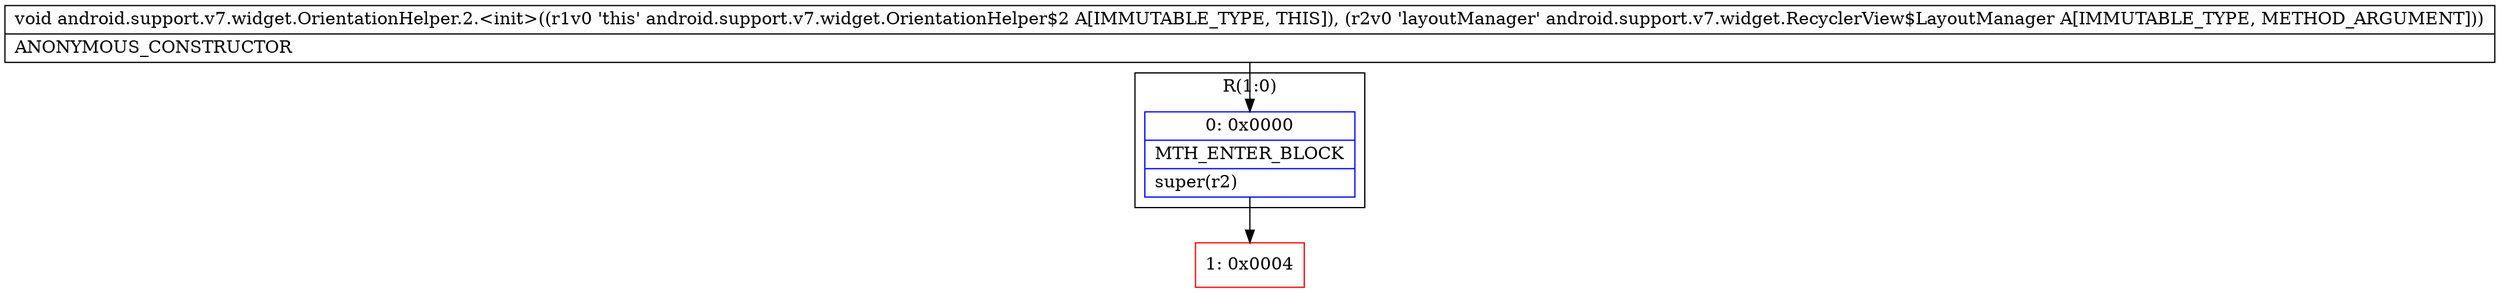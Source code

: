 digraph "CFG forandroid.support.v7.widget.OrientationHelper.2.\<init\>(Landroid\/support\/v7\/widget\/RecyclerView$LayoutManager;)V" {
subgraph cluster_Region_910288363 {
label = "R(1:0)";
node [shape=record,color=blue];
Node_0 [shape=record,label="{0\:\ 0x0000|MTH_ENTER_BLOCK\l|super(r2)\l}"];
}
Node_1 [shape=record,color=red,label="{1\:\ 0x0004}"];
MethodNode[shape=record,label="{void android.support.v7.widget.OrientationHelper.2.\<init\>((r1v0 'this' android.support.v7.widget.OrientationHelper$2 A[IMMUTABLE_TYPE, THIS]), (r2v0 'layoutManager' android.support.v7.widget.RecyclerView$LayoutManager A[IMMUTABLE_TYPE, METHOD_ARGUMENT]))  | ANONYMOUS_CONSTRUCTOR\l}"];
MethodNode -> Node_0;
Node_0 -> Node_1;
}


